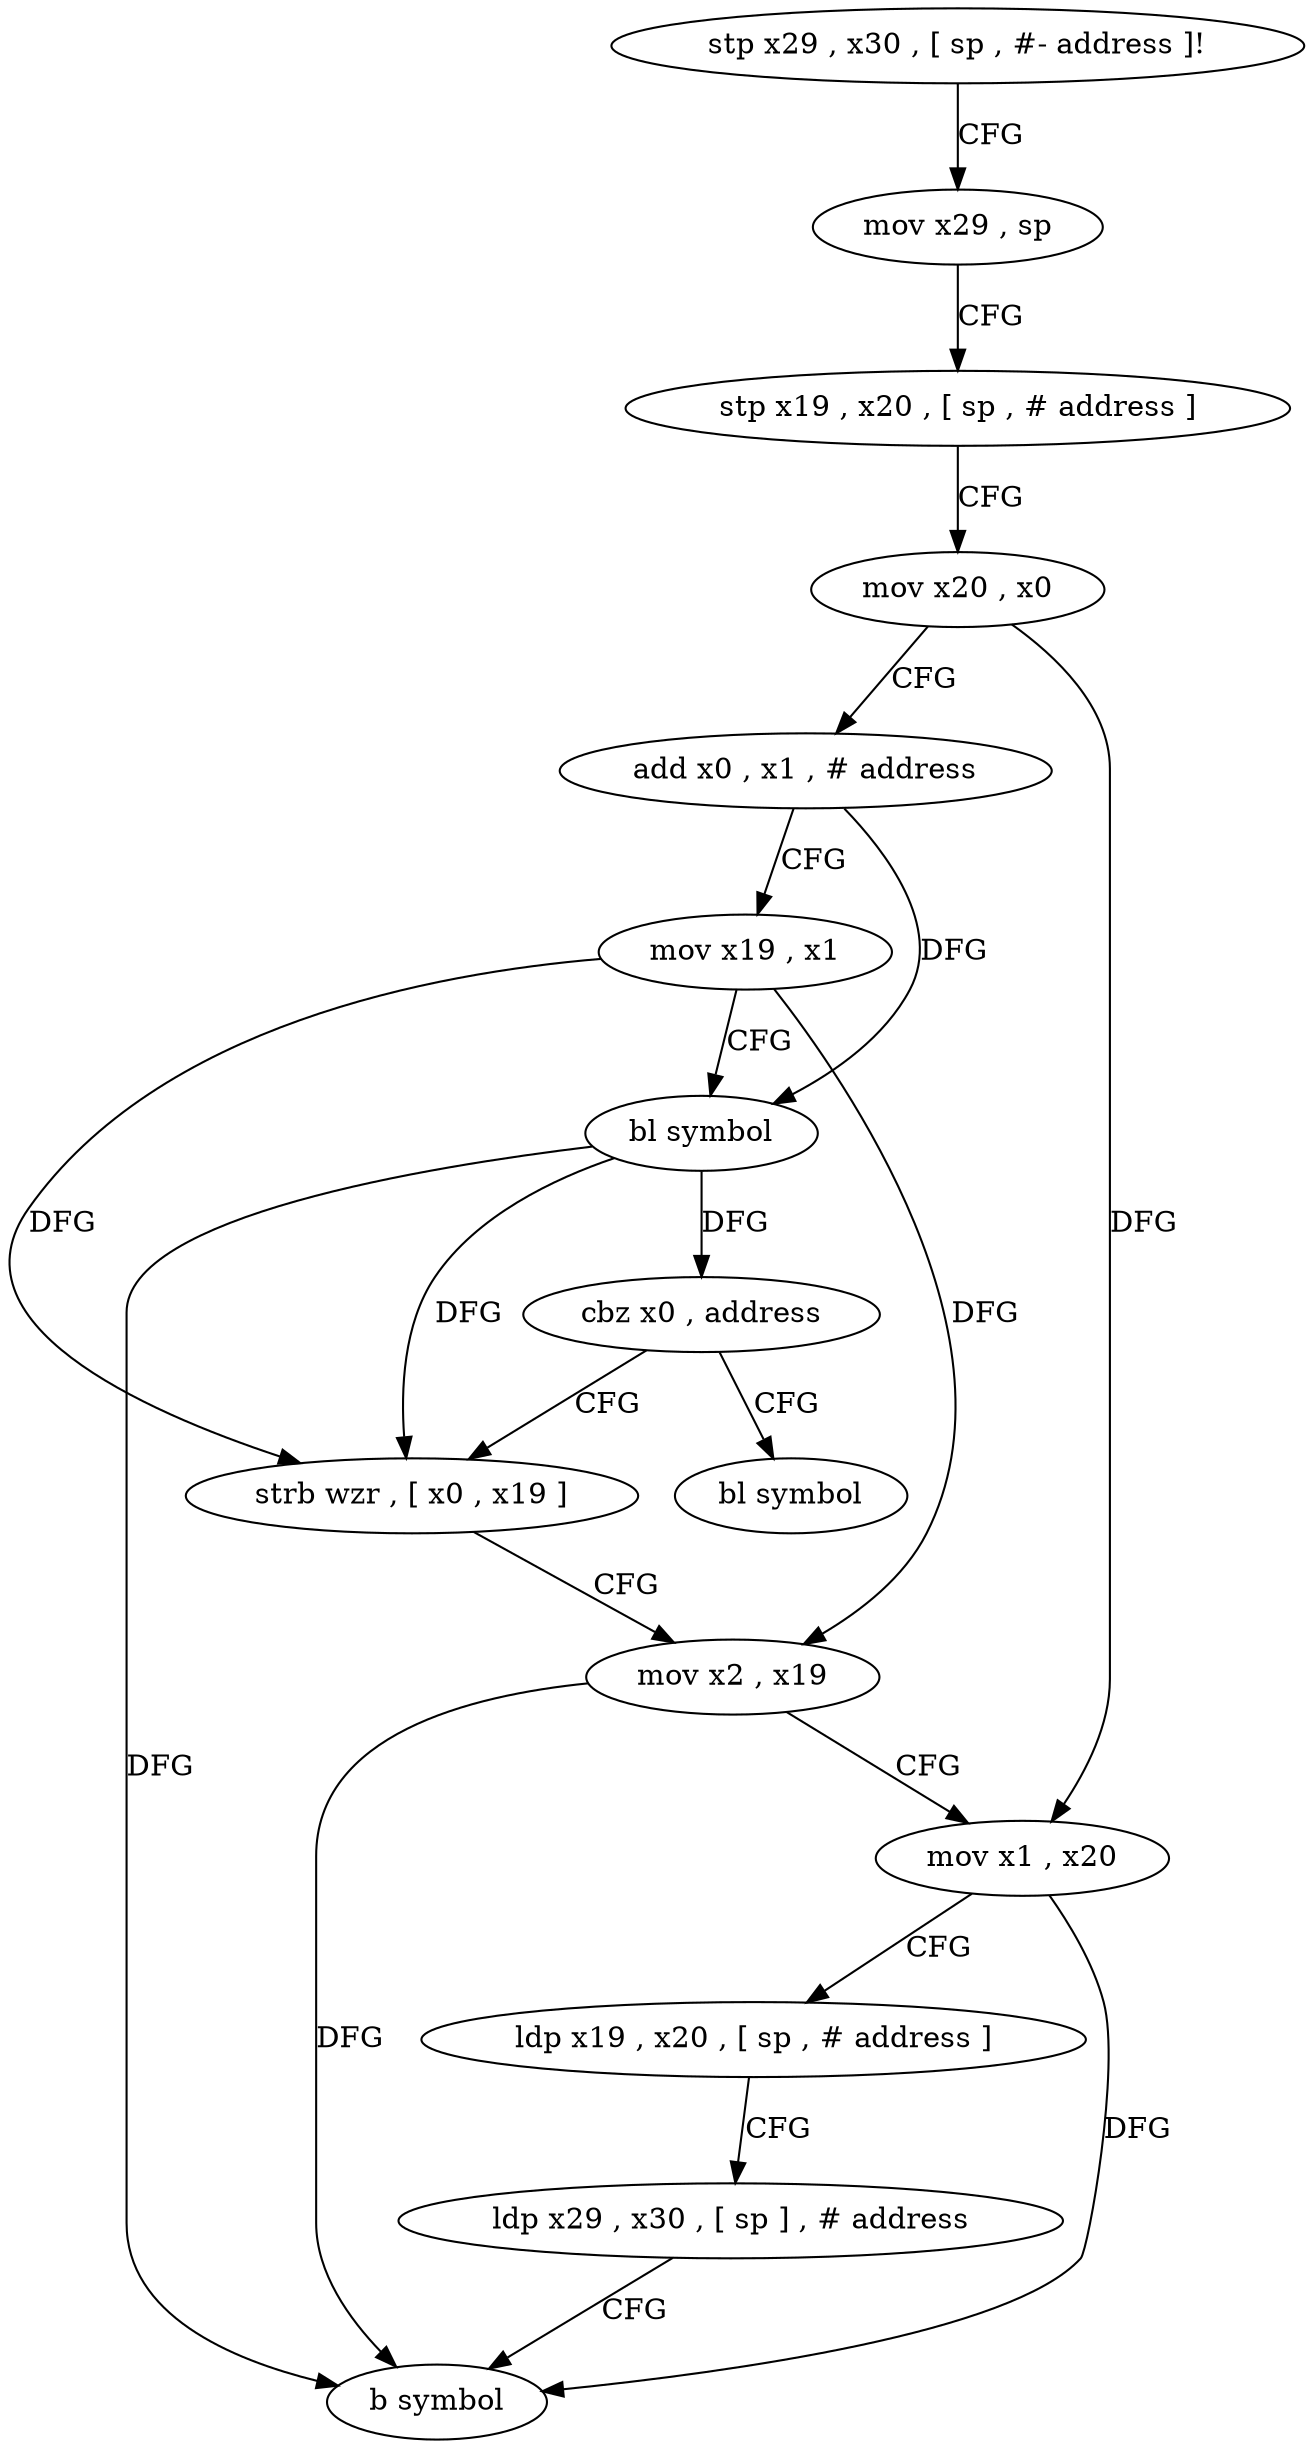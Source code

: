 digraph "func" {
"4374968" [label = "stp x29 , x30 , [ sp , #- address ]!" ]
"4374972" [label = "mov x29 , sp" ]
"4374976" [label = "stp x19 , x20 , [ sp , # address ]" ]
"4374980" [label = "mov x20 , x0" ]
"4374984" [label = "add x0 , x1 , # address" ]
"4374988" [label = "mov x19 , x1" ]
"4374992" [label = "bl symbol" ]
"4374996" [label = "cbz x0 , address" ]
"4375024" [label = "bl symbol" ]
"4375000" [label = "strb wzr , [ x0 , x19 ]" ]
"4375004" [label = "mov x2 , x19" ]
"4375008" [label = "mov x1 , x20" ]
"4375012" [label = "ldp x19 , x20 , [ sp , # address ]" ]
"4375016" [label = "ldp x29 , x30 , [ sp ] , # address" ]
"4375020" [label = "b symbol" ]
"4374968" -> "4374972" [ label = "CFG" ]
"4374972" -> "4374976" [ label = "CFG" ]
"4374976" -> "4374980" [ label = "CFG" ]
"4374980" -> "4374984" [ label = "CFG" ]
"4374980" -> "4375008" [ label = "DFG" ]
"4374984" -> "4374988" [ label = "CFG" ]
"4374984" -> "4374992" [ label = "DFG" ]
"4374988" -> "4374992" [ label = "CFG" ]
"4374988" -> "4375000" [ label = "DFG" ]
"4374988" -> "4375004" [ label = "DFG" ]
"4374992" -> "4374996" [ label = "DFG" ]
"4374992" -> "4375000" [ label = "DFG" ]
"4374992" -> "4375020" [ label = "DFG" ]
"4374996" -> "4375024" [ label = "CFG" ]
"4374996" -> "4375000" [ label = "CFG" ]
"4375000" -> "4375004" [ label = "CFG" ]
"4375004" -> "4375008" [ label = "CFG" ]
"4375004" -> "4375020" [ label = "DFG" ]
"4375008" -> "4375012" [ label = "CFG" ]
"4375008" -> "4375020" [ label = "DFG" ]
"4375012" -> "4375016" [ label = "CFG" ]
"4375016" -> "4375020" [ label = "CFG" ]
}
